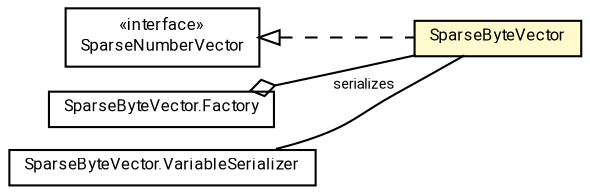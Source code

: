#!/usr/local/bin/dot
#
# Class diagram 
# Generated by UMLGraph version R5_7_2-60-g0e99a6 (http://www.spinellis.gr/umlgraph/)
#

digraph G {
	graph [fontnames="svg"]
	edge [fontname="Roboto",fontsize=7,labelfontname="Roboto",labelfontsize=7,color="black"];
	node [fontname="Roboto",fontcolor="black",fontsize=8,shape=plaintext,margin=0,width=0,height=0];
	nodesep=0.15;
	ranksep=0.25;
	rankdir=LR;
	// de.lmu.ifi.dbs.elki.data.SparseNumberVector
	c9713835 [label=<<table title="de.lmu.ifi.dbs.elki.data.SparseNumberVector" border="0" cellborder="1" cellspacing="0" cellpadding="2" href="SparseNumberVector.html" target="_parent">
		<tr><td><table border="0" cellspacing="0" cellpadding="1">
		<tr><td align="center" balign="center"> &#171;interface&#187; </td></tr>
		<tr><td align="center" balign="center"> <font face="Roboto">SparseNumberVector</font> </td></tr>
		</table></td></tr>
		</table>>, URL="SparseNumberVector.html"];
	// de.lmu.ifi.dbs.elki.data.SparseByteVector
	c9713884 [label=<<table title="de.lmu.ifi.dbs.elki.data.SparseByteVector" border="0" cellborder="1" cellspacing="0" cellpadding="2" bgcolor="lemonChiffon" href="SparseByteVector.html" target="_parent">
		<tr><td><table border="0" cellspacing="0" cellpadding="1">
		<tr><td align="center" balign="center"> <font face="Roboto">SparseByteVector</font> </td></tr>
		</table></td></tr>
		</table>>, URL="SparseByteVector.html"];
	// de.lmu.ifi.dbs.elki.data.SparseByteVector.Factory
	c9713885 [label=<<table title="de.lmu.ifi.dbs.elki.data.SparseByteVector.Factory" border="0" cellborder="1" cellspacing="0" cellpadding="2" href="SparseByteVector.Factory.html" target="_parent">
		<tr><td><table border="0" cellspacing="0" cellpadding="1">
		<tr><td align="center" balign="center"> <font face="Roboto">SparseByteVector.Factory</font> </td></tr>
		</table></td></tr>
		</table>>, URL="SparseByteVector.Factory.html"];
	// de.lmu.ifi.dbs.elki.data.SparseByteVector.VariableSerializer
	c9713887 [label=<<table title="de.lmu.ifi.dbs.elki.data.SparseByteVector.VariableSerializer" border="0" cellborder="1" cellspacing="0" cellpadding="2" href="SparseByteVector.VariableSerializer.html" target="_parent">
		<tr><td><table border="0" cellspacing="0" cellpadding="1">
		<tr><td align="center" balign="center"> <font face="Roboto">SparseByteVector.VariableSerializer</font> </td></tr>
		</table></td></tr>
		</table>>, URL="SparseByteVector.VariableSerializer.html"];
	// de.lmu.ifi.dbs.elki.data.SparseByteVector implements de.lmu.ifi.dbs.elki.data.SparseNumberVector
	c9713835 -> c9713884 [arrowtail=empty,style=dashed,dir=back,weight=9];
	// de.lmu.ifi.dbs.elki.data.SparseByteVector.Factory has de.lmu.ifi.dbs.elki.data.SparseByteVector
	c9713885 -> c9713884 [arrowhead=none,arrowtail=ediamond,dir=back,weight=4];
	// de.lmu.ifi.dbs.elki.data.SparseByteVector.VariableSerializer assoc de.lmu.ifi.dbs.elki.data.SparseByteVector
	c9713887 -> c9713884 [arrowhead=none,weight=2,label="serializes"];
}

